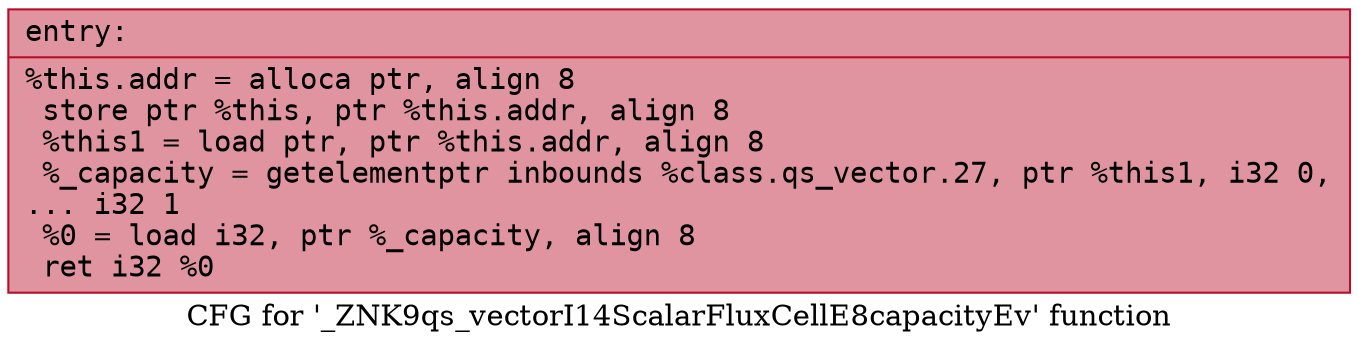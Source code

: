 digraph "CFG for '_ZNK9qs_vectorI14ScalarFluxCellE8capacityEv' function" {
	label="CFG for '_ZNK9qs_vectorI14ScalarFluxCellE8capacityEv' function";

	Node0x556c3c827780 [shape=record,color="#b70d28ff", style=filled, fillcolor="#b70d2870" fontname="Courier",label="{entry:\l|  %this.addr = alloca ptr, align 8\l  store ptr %this, ptr %this.addr, align 8\l  %this1 = load ptr, ptr %this.addr, align 8\l  %_capacity = getelementptr inbounds %class.qs_vector.27, ptr %this1, i32 0,\l... i32 1\l  %0 = load i32, ptr %_capacity, align 8\l  ret i32 %0\l}"];
}
